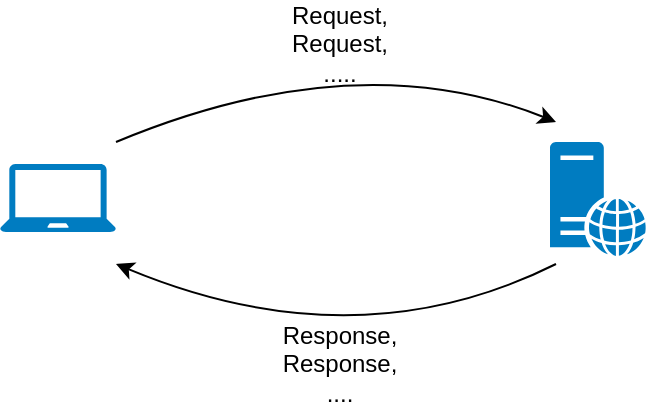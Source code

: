<mxfile version="13.9.2" type="device"><diagram id="8n9kGiprPCy3AI7WFZaP" name="Page-1"><mxGraphModel dx="1209" dy="614" grid="1" gridSize="10" guides="1" tooltips="1" connect="1" arrows="1" fold="1" page="1" pageScale="1" pageWidth="850" pageHeight="1100" math="0" shadow="0"><root><mxCell id="0"/><mxCell id="1" parent="0"/><mxCell id="CXYlLi49B-FCjRfiYB_a-1" value="" style="pointerEvents=1;shadow=0;dashed=0;html=1;strokeColor=none;labelPosition=center;verticalLabelPosition=bottom;verticalAlign=top;outlineConnect=0;align=center;shape=mxgraph.office.devices.laptop;fillColor=#007CC1;" parent="1" vertex="1"><mxGeometry x="150" y="310" width="58" height="34" as="geometry"/></mxCell><mxCell id="CXYlLi49B-FCjRfiYB_a-2" value="" style="pointerEvents=1;shadow=0;dashed=0;html=1;strokeColor=none;labelPosition=center;verticalLabelPosition=bottom;verticalAlign=top;outlineConnect=0;align=center;shape=mxgraph.office.servers.web_server;fillColor=#007CC1;" parent="1" vertex="1"><mxGeometry x="425" y="299" width="48" height="57" as="geometry"/></mxCell><mxCell id="CXYlLi49B-FCjRfiYB_a-3" value="" style="curved=1;endArrow=classic;html=1;" parent="1" edge="1"><mxGeometry width="50" height="50" relative="1" as="geometry"><mxPoint x="208" y="299" as="sourcePoint"/><mxPoint x="428" y="289" as="targetPoint"/><Array as="points"><mxPoint x="328" y="249"/></Array></mxGeometry></mxCell><mxCell id="CXYlLi49B-FCjRfiYB_a-4" value="" style="curved=1;endArrow=none;html=1;endFill=0;startArrow=classic;startFill=1;" parent="1" edge="1"><mxGeometry width="50" height="50" relative="1" as="geometry"><mxPoint x="208" y="360" as="sourcePoint"/><mxPoint x="428" y="360" as="targetPoint"/><Array as="points"><mxPoint x="328" y="410"/></Array></mxGeometry></mxCell><mxCell id="CXYlLi49B-FCjRfiYB_a-5" value="Request, Request, ....." style="text;html=1;strokeColor=none;fillColor=none;align=center;verticalAlign=middle;whiteSpace=wrap;rounded=0;" parent="1" vertex="1"><mxGeometry x="300" y="240" width="40" height="20" as="geometry"/></mxCell><mxCell id="CXYlLi49B-FCjRfiYB_a-6" value="Response, Response,&lt;br&gt;...." style="text;html=1;strokeColor=none;fillColor=none;align=center;verticalAlign=middle;whiteSpace=wrap;rounded=0;" parent="1" vertex="1"><mxGeometry x="300" y="400" width="40" height="20" as="geometry"/></mxCell></root></mxGraphModel></diagram></mxfile>